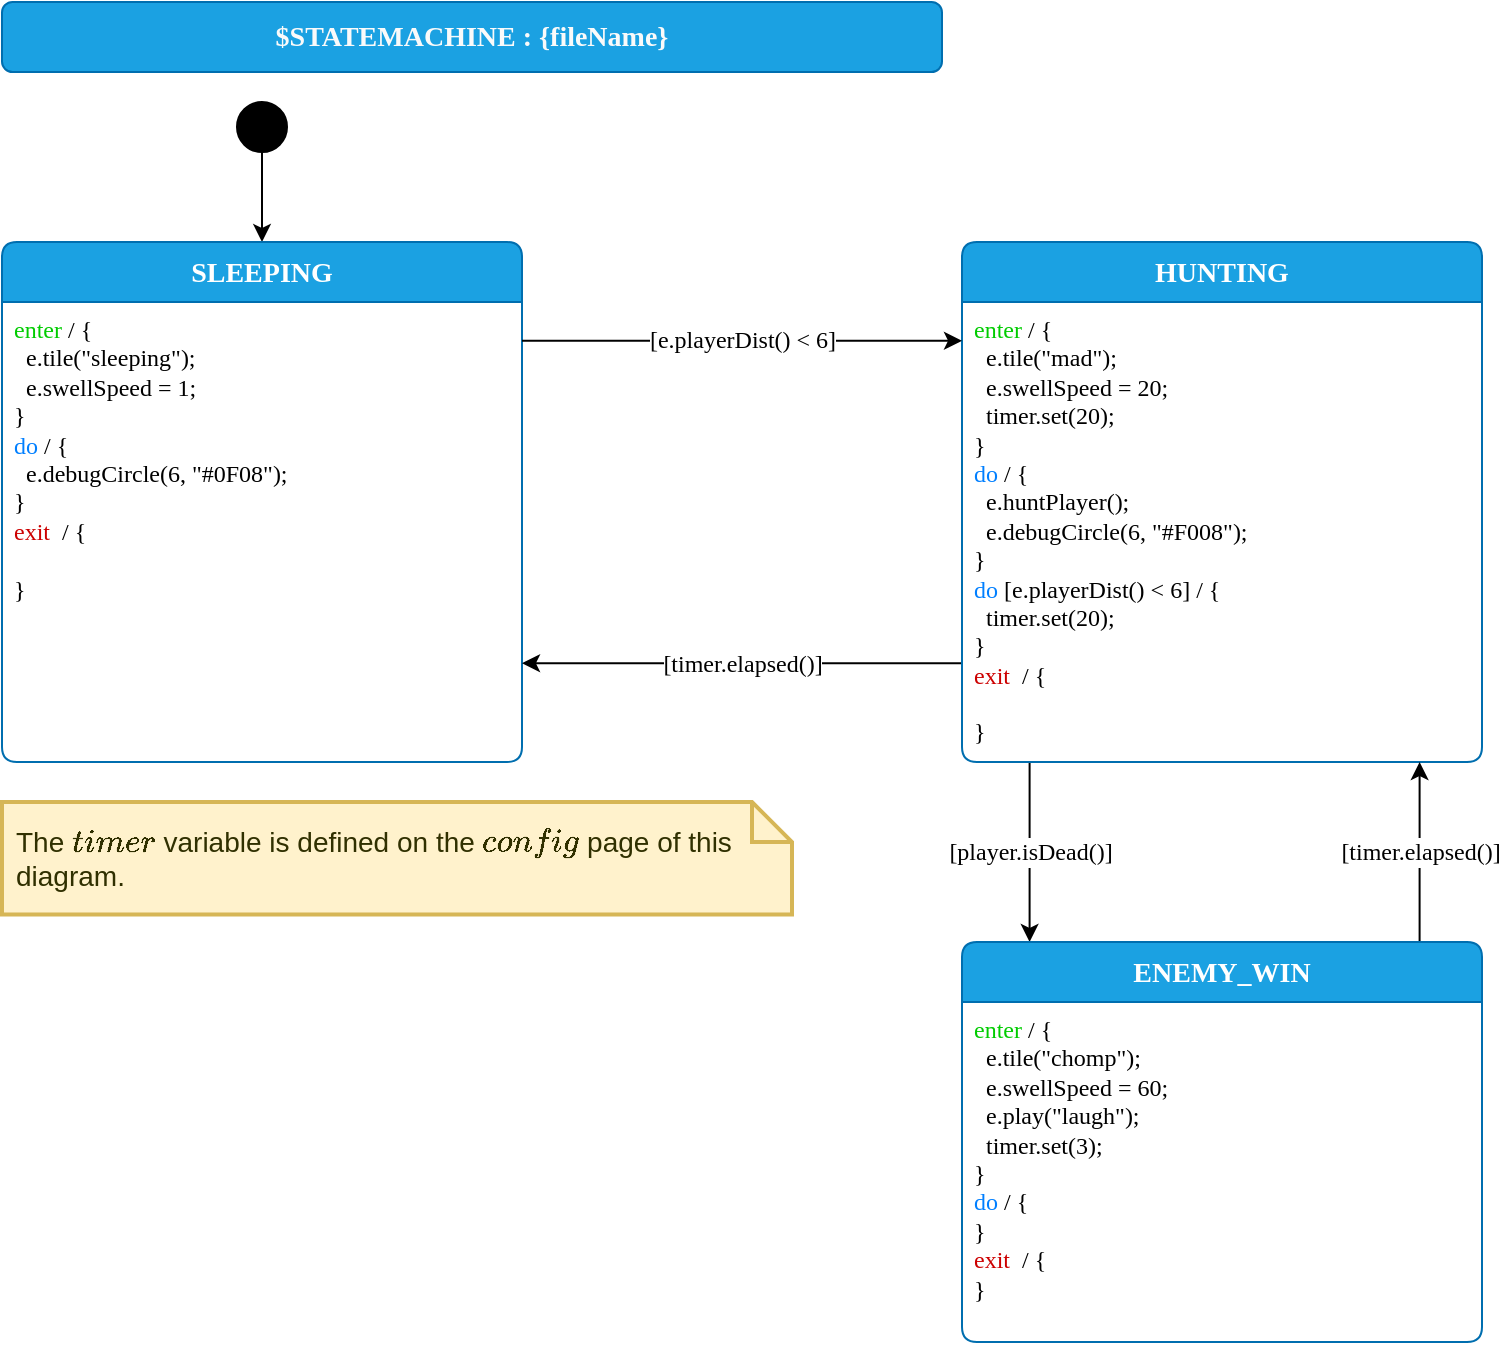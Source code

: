 <mxfile scale="1.2" border="0" pages="3">
    <diagram name="design" id="ahwWs56YI2XBYRBzwlqw">
        <mxGraphModel dx="469" dy="404" grid="1" gridSize="10" guides="1" tooltips="1" connect="1" arrows="1" fold="1" page="0" pageScale="1" pageWidth="850" pageHeight="1100" math="0" shadow="0">
            <root>
                <mxCell id="0"/>
                <mxCell id="1" parent="0"/>
                <mxCell id="gXIQXWJeLBFqDzgiwE1A-4" style="rounded=0;orthogonalLoop=1;jettySize=auto;html=1;exitX=0.5;exitY=1;exitDx=0;exitDy=0;entryX=0.5;entryY=0;entryDx=0;entryDy=0;entryPerimeter=0;" parent="1" source="ZIOTUwtG6jgaDJF-H-SD-59" target="Q9ECF8ZZ4cc2KDeR4uCh-1" edge="1">
                    <mxGeometry relative="1" as="geometry">
                        <mxPoint x="635" y="130" as="targetPoint"/>
                    </mxGeometry>
                </mxCell>
                <mxCell id="ZIOTUwtG6jgaDJF-H-SD-59" value="$initial_state" style="shape=ellipse;aspect=fixed;fillColor=#000000;resizable=0;rotatable=0;noLabel=1;" parent="1" vertex="1">
                    <mxGeometry x="637.5" y="90" width="25" height="25" as="geometry"/>
                </mxCell>
                <mxCell id="5WbJzgnFZzQuHIaXEJV7-1" value="&lt;span style=&quot;color: rgb(250, 250, 250); font-family: &amp;quot;Lucida Console&amp;quot;; font-size: 14px; font-weight: 700; text-wrap: nowrap;&quot;&gt;$STATEMACHINE : {fileName}&lt;/span&gt;" style="rounded=1;whiteSpace=wrap;html=1;fillColor=#1ba1e2;fontColor=#ffffff;strokeColor=#006EAF;connectable=0;allowArrows=0;" parent="1" vertex="1">
                    <mxGeometry x="520" y="40" width="470" height="35" as="geometry"/>
                </mxCell>
                <mxCell id="Q9ECF8ZZ4cc2KDeR4uCh-1" value="SLEEPING" style="shape=swimlane;rotatable=0;align=center;verticalAlign=top;fontFamily=Lucida Console;startSize=30;fontSize=14;fontStyle=1;fontColor=#ffffff;fillColor=#1ba1e2;swimlaneFillColor=default;rounded=1;arcSize=15;absoluteArcSize=1;points=[[0,0,0,0,0],[0,0.06,0,0,0],[0,0.13,0,0,0],[0,0.19,0,0,0],[0,0.25,0,0,0],[0,0.31,0,0,0],[0,0.38,0,0,0],[0,0.44,0,0,0],[0,0.5,0,0,0],[0,0.56,0,0,0],[0,0.63,0,0,0],[0,0.69,0,0,0],[0,0.75,0,0,0],[0,0.81,0,0,0],[0,0.88,0,0,0],[0,0.94,0,0,0],[0,1,0,0,0],[0.06,0,0,0,0],[0.06,1,0,0,0],[0.13,0,0,0,0],[0.13,1,0,0,0],[0.19,0,0,0,0],[0.19,1,0,0,0],[0.25,0,0,0,0],[0.25,1,0,0,0],[0.31,0,0,0,0],[0.31,1,0,0,0],[0.38,0,0,0,0],[0.38,1,0,0,0],[0.44,0,0,0,0],[0.44,1,0,0,0],[0.5,0,0,0,0],[0.5,1,0,0,0],[0.56,0,0,0,0],[0.56,1,0,0,0],[0.63,0,0,0,0],[0.63,1,0,0,0],[0.69,0,0,0,0],[0.69,1,0,0,0],[0.75,0,0,0,0],[0.75,1,0,0,0],[0.81,0,0,0,0],[0.81,1,0,0,0],[0.88,0,0,0,0],[0.88,1,0,0,0],[0.94,0,0,0,0],[0.94,1,0,0,0],[1,0,0,0,0],[1,0.06,0,0,0],[1,0.13,0,0,0],[1,0.19,0,0,0],[1,0.25,0,0,0],[1,0.31,0,0,0],[1,0.38,0,0,0],[1,0.44,0,0,0],[1,0.5,0,0,0],[1,0.56,0,0,0],[1,0.63,0,0,0],[1,0.69,0,0,0],[1,0.75,0,0,0],[1,0.81,0,0,0],[1,0.88,0,0,0],[1,0.94,0,0,0],[1,1,0,0,0]];strokeColor=#006EAF;labelBackgroundColor=none;" parent="1" vertex="1">
                    <mxGeometry x="520" y="160" width="260" height="260" as="geometry"/>
                </mxCell>
                <mxCell id="Q9ECF8ZZ4cc2KDeR4uCh-2" value="&lt;font color=&quot;#00cc00&quot;&gt;enter&lt;/font&gt; / {&lt;br&gt;&amp;nbsp; e.tile(&quot;sleeping&quot;);&lt;br&gt;&amp;nbsp; e.swellSpeed = 1;&lt;br&gt;}&lt;br&gt;&lt;font color=&quot;#007fff&quot;&gt;do&lt;/font&gt; / {&lt;br&gt;&lt;div&gt;&lt;/div&gt;&amp;nbsp; e.debugCircle(6, &quot;#0F08&quot;);&amp;nbsp;&lt;br&gt;&lt;div&gt;}&lt;br&gt;&lt;font color=&quot;#cc0000&quot;&gt;exit&lt;/font&gt;&amp;nbsp; / {&lt;br&gt;&amp;nbsp;&amp;nbsp;&lt;br&gt;}&lt;/div&gt;" style="fontFamily=Lucida Console;align=left;verticalAlign=top;fillColor=none;gradientColor=none;strokeColor=none;rounded=0;spacingLeft=4;resizable=0;movable=0;deletable=0;rotatable=0;autosize=1;html=1;fontSize=12;fontColor=default;labelBackgroundColor=default;" parent="Q9ECF8ZZ4cc2KDeR4uCh-1" vertex="1" connectable="0">
                    <mxGeometry y="30" width="240" height="160" as="geometry"/>
                </mxCell>
                <mxCell id="2" value="&lt;span style=&quot;font-family: &amp;quot;Lucida Console&amp;quot;; font-size: 12px;&quot;&gt;[timer.elapsed()]&lt;/span&gt;" style="edgeStyle=none;html=1;exitX=0;exitY=0.81;exitDx=0;exitDy=0;exitPerimeter=0;entryX=1;entryY=0.81;entryDx=0;entryDy=0;entryPerimeter=0;" parent="1" source="Q9ECF8ZZ4cc2KDeR4uCh-3" target="Q9ECF8ZZ4cc2KDeR4uCh-1" edge="1">
                    <mxGeometry relative="1" as="geometry"/>
                </mxCell>
                <mxCell id="7" value="[player.isDead()]" style="edgeStyle=orthogonalEdgeStyle;shape=connector;rounded=0;html=1;exitX=0.13;exitY=1;exitDx=0;exitDy=0;exitPerimeter=0;entryX=0.13;entryY=0;entryDx=0;entryDy=0;entryPerimeter=0;labelBackgroundColor=default;strokeColor=default;fontFamily=Lucida Console;fontSize=12;fontColor=default;endArrow=classic;" parent="1" source="Q9ECF8ZZ4cc2KDeR4uCh-3" target="3" edge="1">
                    <mxGeometry relative="1" as="geometry"/>
                </mxCell>
                <mxCell id="Q9ECF8ZZ4cc2KDeR4uCh-3" value="HUNTING" style="shape=swimlane;rotatable=0;align=center;verticalAlign=top;fontFamily=Lucida Console;startSize=30;fontSize=14;fontStyle=1;fontColor=#ffffff;fillColor=#1ba1e2;swimlaneFillColor=default;rounded=1;arcSize=15;absoluteArcSize=1;points=[[0,0,0,0,0],[0,0.06,0,0,0],[0,0.13,0,0,0],[0,0.19,0,0,0],[0,0.25,0,0,0],[0,0.31,0,0,0],[0,0.38,0,0,0],[0,0.44,0,0,0],[0,0.5,0,0,0],[0,0.56,0,0,0],[0,0.63,0,0,0],[0,0.69,0,0,0],[0,0.75,0,0,0],[0,0.81,0,0,0],[0,0.88,0,0,0],[0,0.94,0,0,0],[0,1,0,0,0],[0.06,0,0,0,0],[0.06,1,0,0,0],[0.13,0,0,0,0],[0.13,1,0,0,0],[0.19,0,0,0,0],[0.19,1,0,0,0],[0.25,0,0,0,0],[0.25,1,0,0,0],[0.31,0,0,0,0],[0.31,1,0,0,0],[0.38,0,0,0,0],[0.38,1,0,0,0],[0.44,0,0,0,0],[0.44,1,0,0,0],[0.5,0,0,0,0],[0.5,1,0,0,0],[0.56,0,0,0,0],[0.56,1,0,0,0],[0.63,0,0,0,0],[0.63,1,0,0,0],[0.69,0,0,0,0],[0.69,1,0,0,0],[0.75,0,0,0,0],[0.75,1,0,0,0],[0.81,0,0,0,0],[0.81,1,0,0,0],[0.88,0,0,0,0],[0.88,1,0,0,0],[0.94,0,0,0,0],[0.94,1,0,0,0],[1,0,0,0,0],[1,0.06,0,0,0],[1,0.13,0,0,0],[1,0.19,0,0,0],[1,0.25,0,0,0],[1,0.31,0,0,0],[1,0.38,0,0,0],[1,0.44,0,0,0],[1,0.5,0,0,0],[1,0.56,0,0,0],[1,0.63,0,0,0],[1,0.69,0,0,0],[1,0.75,0,0,0],[1,0.81,0,0,0],[1,0.88,0,0,0],[1,0.94,0,0,0],[1,1,0,0,0]];strokeColor=#006EAF;labelBackgroundColor=none;" parent="1" vertex="1">
                    <mxGeometry x="1000" y="160" width="260" height="260" as="geometry"/>
                </mxCell>
                <mxCell id="Q9ECF8ZZ4cc2KDeR4uCh-4" value="&lt;font color=&quot;#00cc00&quot;&gt;enter&lt;/font&gt; / {&lt;br&gt;&amp;nbsp; e.tile(&quot;mad&quot;);&lt;br&gt;&amp;nbsp; e.swellSpeed = 20;&lt;br&gt;&amp;nbsp; timer.set(20);&lt;br&gt;&lt;div&gt;}&lt;/div&gt;&lt;div&gt;&lt;font color=&quot;#007fff&quot;&gt;do&lt;/font&gt; / {&lt;br&gt;&amp;nbsp; e.huntPlayer();&lt;/div&gt;&lt;div&gt;&amp;nbsp; e.debugCircle(6, &quot;#F008&quot;);&amp;nbsp;&lt;br&gt;&lt;/div&gt;&lt;div&gt;}&lt;/div&gt;&lt;div&gt;&lt;font color=&quot;#007fff&quot;&gt;do&lt;/font&gt;&amp;nbsp;[e.playerDist() &amp;lt; 6] / {&lt;/div&gt;&lt;div&gt;&amp;nbsp; timer.set(20);&lt;/div&gt;&lt;div&gt;}&lt;/div&gt;&lt;div&gt;&lt;div&gt;&lt;font color=&quot;#cc0000&quot;&gt;exit&lt;/font&gt;&amp;nbsp; / {&lt;br&gt;&amp;nbsp;&amp;nbsp;&lt;br&gt;}&lt;br&gt;&lt;/div&gt;&lt;/div&gt;" style="fontFamily=Lucida Console;align=left;verticalAlign=top;fillColor=none;gradientColor=none;strokeColor=none;rounded=0;spacingLeft=4;resizable=0;movable=0;deletable=0;rotatable=0;autosize=1;html=1;fontSize=12;fontColor=default;labelBackgroundColor=default;" parent="Q9ECF8ZZ4cc2KDeR4uCh-3" vertex="1" connectable="0">
                    <mxGeometry y="30" width="240" height="230" as="geometry"/>
                </mxCell>
                <mxCell id="Q9ECF8ZZ4cc2KDeR4uCh-5" value="[e.playerDist() &amp;lt; 6]" style="edgeStyle=orthogonalEdgeStyle;rounded=0;orthogonalLoop=1;jettySize=auto;html=1;exitX=1;exitY=0.19;exitDx=0;exitDy=0;exitPerimeter=0;entryX=0;entryY=0.19;entryDx=0;entryDy=0;entryPerimeter=0;fontSize=12;fontFamily=Lucida Console;" parent="1" source="Q9ECF8ZZ4cc2KDeR4uCh-1" target="Q9ECF8ZZ4cc2KDeR4uCh-3" edge="1">
                    <mxGeometry relative="1" as="geometry"/>
                </mxCell>
                <mxCell id="8" value="[timer.elapsed()]" style="edgeStyle=orthogonalEdgeStyle;shape=connector;rounded=0;html=1;exitX=0.88;exitY=0;exitDx=0;exitDy=0;exitPerimeter=0;entryX=0.88;entryY=1;entryDx=0;entryDy=0;entryPerimeter=0;labelBackgroundColor=default;strokeColor=default;fontFamily=Lucida Console;fontSize=12;fontColor=default;endArrow=classic;" parent="1" source="3" target="Q9ECF8ZZ4cc2KDeR4uCh-3" edge="1">
                    <mxGeometry relative="1" as="geometry"/>
                </mxCell>
                <mxCell id="3" value="ENEMY_WIN" style="shape=swimlane;rotatable=0;align=center;verticalAlign=top;fontFamily=Lucida Console;startSize=30;fontSize=14;fontStyle=1;fontColor=#ffffff;fillColor=#1ba1e2;swimlaneFillColor=default;rounded=1;arcSize=15;absoluteArcSize=1;points=[[0,0,0,0,0],[0,0.06,0,0,0],[0,0.13,0,0,0],[0,0.19,0,0,0],[0,0.25,0,0,0],[0,0.31,0,0,0],[0,0.38,0,0,0],[0,0.44,0,0,0],[0,0.5,0,0,0],[0,0.56,0,0,0],[0,0.63,0,0,0],[0,0.69,0,0,0],[0,0.75,0,0,0],[0,0.81,0,0,0],[0,0.88,0,0,0],[0,0.94,0,0,0],[0,1,0,0,0],[0.06,0,0,0,0],[0.06,1,0,0,0],[0.13,0,0,0,0],[0.13,1,0,0,0],[0.19,0,0,0,0],[0.19,1,0,0,0],[0.25,0,0,0,0],[0.25,1,0,0,0],[0.31,0,0,0,0],[0.31,1,0,0,0],[0.38,0,0,0,0],[0.38,1,0,0,0],[0.44,0,0,0,0],[0.44,1,0,0,0],[0.5,0,0,0,0],[0.5,1,0,0,0],[0.56,0,0,0,0],[0.56,1,0,0,0],[0.63,0,0,0,0],[0.63,1,0,0,0],[0.69,0,0,0,0],[0.69,1,0,0,0],[0.75,0,0,0,0],[0.75,1,0,0,0],[0.81,0,0,0,0],[0.81,1,0,0,0],[0.88,0,0,0,0],[0.88,1,0,0,0],[0.94,0,0,0,0],[0.94,1,0,0,0],[1,0,0,0,0],[1,0.06,0,0,0],[1,0.13,0,0,0],[1,0.19,0,0,0],[1,0.25,0,0,0],[1,0.31,0,0,0],[1,0.38,0,0,0],[1,0.44,0,0,0],[1,0.5,0,0,0],[1,0.56,0,0,0],[1,0.63,0,0,0],[1,0.69,0,0,0],[1,0.75,0,0,0],[1,0.81,0,0,0],[1,0.88,0,0,0],[1,0.94,0,0,0],[1,1,0,0,0]];strokeColor=#006EAF;labelBackgroundColor=none;" parent="1" vertex="1">
                    <mxGeometry x="1000" y="510" width="260" height="200" as="geometry"/>
                </mxCell>
                <mxCell id="4" value="&lt;font color=&quot;#00cc00&quot;&gt;enter&lt;/font&gt; / {&lt;br&gt;&amp;nbsp; e.tile(&quot;chomp&quot;);&lt;br&gt;&amp;nbsp; e.swellSpeed = 60;&lt;br&gt;&amp;nbsp; e.play(&quot;laugh&quot;);&lt;br&gt;&amp;nbsp; timer.set(3);&lt;br&gt;&lt;div&gt;}&lt;/div&gt;&lt;div&gt;&lt;font color=&quot;#007fff&quot;&gt;do&lt;/font&gt; / {&lt;div&gt;}&lt;br&gt;&lt;/div&gt;&lt;div&gt;&lt;font color=&quot;#cc0000&quot;&gt;exit&lt;/font&gt;&amp;nbsp; / {&lt;br&gt;}&lt;br&gt;&lt;/div&gt;&lt;/div&gt;" style="fontFamily=Lucida Console;align=left;verticalAlign=top;fillColor=none;gradientColor=none;strokeColor=none;rounded=0;spacingLeft=4;resizable=0;movable=0;deletable=0;rotatable=0;autosize=1;html=1;fontSize=12;fontColor=default;labelBackgroundColor=default;" parent="3" vertex="1" connectable="0">
                    <mxGeometry y="30" width="170" height="160" as="geometry"/>
                </mxCell>
                <mxCell id="9" value="The `timer` variable is defined on the `config` page of this diagram." style="shape=note;strokeWidth=2;fontSize=14;size=20;whiteSpace=wrap;html=1;fillColor=#fff2cc;strokeColor=#d6b656;fontColor=#303000;align=left;spacingLeft=5;verticalAlign=middle;fontFamily=Helvetica;" vertex="1" parent="1">
                    <mxGeometry x="520" y="440" width="395" height="56.25" as="geometry"/>
                </mxCell>
            </root>
        </mxGraphModel>
    </diagram>
    <diagram id="e6KzhQqeHZ0kGev2914D" name="config">
        <mxGraphModel dx="1303" dy="606" grid="1" gridSize="10" guides="1" tooltips="1" connect="1" arrows="1" fold="1" page="1" pageScale="1" pageWidth="1600" pageHeight="900" math="0" shadow="0">
            <root>
                <mxCell id="0"/>
                <mxCell id="1" parent="0"/>
                <mxCell id="AQYHgrLb52N4u3SG62Hm-1" value="$CONFIG : toml" style="shape=swimlane;rotatable=0;align=center;verticalAlign=top;fontFamily=Lucida Console;startSize=30;fontSize=14;fontStyle=1;swimlaneFillColor=default;rounded=1;arcSize=15;absoluteArcSize=1;fillColor=#76608a;strokeColor=#432D57;fontColor=#ffffff;" parent="1" vertex="1">
                    <mxGeometry x="40" y="125" width="760" height="675" as="geometry">
                        <mxRectangle x="40" y="40" width="170" height="70" as="alternateBounds"/>
                    </mxGeometry>
                </mxCell>
                <mxCell id="AQYHgrLb52N4u3SG62Hm-2" value="[RenderConfig]&#10;AutoExpandedVars = &quot;&quot;&quot;&#10;    // this timer is just used by state machine so we can declare it here if we want&#10;    timer: new Timer(0),&#10;&#10;    /** @type {Enemy1} */&#10;    e: null, // need to set this to instance of Enemy before calling start()&#10;    &quot;&quot;&quot;&#10;&#10;[SmRunnerSettings]&#10;transpilerId = &quot;JavaScript&quot;" style="fontFamily=Lucida Console;align=left;verticalAlign=top;fillColor=none;gradientColor=none;strokeColor=none;rounded=0;spacingLeft=4;resizable=0;movable=0;deletable=0;rotatable=0;autosize=1;" parent="AQYHgrLb52N4u3SG62Hm-1" vertex="1" connectable="0">
                    <mxGeometry y="30" width="630" height="170" as="geometry"/>
                </mxCell>
                <mxCell id="Rtzr6oL3nyDmr5cCv5HC-1" value="&lt;span style=&quot;color: rgb(0, 0, 0); font-size: 12px;&quot;&gt;Feel free to delete the `$CONFIG : toml` node if you don't want it.&lt;/span&gt;&lt;br style=&quot;color: rgb(0, 0, 0); font-size: 12px;&quot;&gt;&lt;span style=&quot;color: rgb(0, 0, 0); font-size: 12px;&quot;&gt;Details here:&amp;nbsp;&lt;/span&gt;&lt;a style=&quot;font-size: 12px;&quot; href=&quot;https://github.com/StateSmith/StateSmith/issues/335&quot;&gt;https://github.com/StateSmith/StateSmith/issues/335&lt;/a&gt;" style="shape=note;strokeWidth=2;fontSize=14;size=20;whiteSpace=wrap;html=1;fillColor=#fff2cc;strokeColor=#d6b656;fontColor=#2B2B00;align=left;spacingLeft=6;" parent="1" vertex="1">
                    <mxGeometry x="40" y="40" width="490" height="50" as="geometry"/>
                </mxCell>
            </root>
        </mxGraphModel>
    </diagram>
    <diagram id="lSXSN223U8W1Hh3X7HAb" name="$notes shapes &amp; tips">
        <mxGraphModel dx="1538" dy="1270" grid="1" gridSize="10" guides="1" tooltips="1" connect="1" arrows="1" fold="1" page="0" pageScale="1" pageWidth="1600" pageHeight="900" math="0" shadow="0">
            <root>
                <mxCell id="0"/>
                <mxCell id="1" parent="0"/>
                <mxCell id="KJdLhRzIpItSepWCNUQ3-1" value="$initial_state" style="shape=ellipse;aspect=fixed;fillColor=#000000;resizable=1;rotatable=1;noLabel=1;editable=1;movable=1;deletable=1;locked=0;connectable=1;" parent="1" vertex="1">
                    <mxGeometry x="40" y="760" width="25" height="25" as="geometry"/>
                </mxCell>
                <mxCell id="KJdLhRzIpItSepWCNUQ3-2" value="exit : 1" style="fontFamily=Lucida Console;align=center;verticalAlign=middle;shape=ellipse;aspect=fixed;resizable=0;rotatable=0;labelPosition=center;verticalLabelPosition=top;strokeColor=#b11f1f;strokeWidth=4;fillColor=#FFFFFF;gradientColor=#d4d4d4cc;" parent="1" vertex="1">
                    <mxGeometry x="297.5" y="785" width="30" height="30" as="geometry"/>
                </mxCell>
                <mxCell id="KJdLhRzIpItSepWCNUQ3-3" value="entry : 1" style="fontFamily=Lucida Console;align=center;verticalAlign=middle;shape=ellipse;aspect=fixed;resizable=0;rotatable=0;labelPosition=center;verticalLabelPosition=top;strokeColor=#27ae27;strokeWidth=4;fillColor=#FFFFFF;gradientColor=#d4d4d4cc;" parent="1" vertex="1">
                    <mxGeometry x="222.5" y="785" width="30" height="30" as="geometry"/>
                </mxCell>
                <mxCell id="KJdLhRzIpItSepWCNUQ3-4" value="$choice" style="fontFamily=Lucida Console;align=center;verticalAlign=middle;shape=rhombus;rotatable=0;labelPosition=center;verticalLabelPosition=top;strokeWidth=1;fillColor=#FFFFFF;gradientColor=#d4d4d4cc;noLabel=1;points=[[0,0.5,0,0,0],[0.25,0.25,0,0,0],[0.25,0.78,0,0,0],[0.5,0,0,0,0],[0.5,1,0,0,0],[0.75,0.78,0,0,0],[0.8,0.25,0,0,0],[1,0.5,0,0,0]];" parent="1" vertex="1">
                    <mxGeometry x="465" y="775" width="40" height="40" as="geometry"/>
                </mxCell>
                <mxCell id="KJdLhRzIpItSepWCNUQ3-6" value="&lt;font color=&quot;#bd890f&quot;&gt;$&lt;/font&gt;H" style="fontFamily=Helvetica;align=center;verticalAlign=middle;shape=ellipse;aspect=fixed;resizable=1;rotatable=1;editable=1;labelPosition=center;verticalLabelPosition=middle;strokeColor=#d79b00;strokeWidth=1;fillColor=#ffcd28;gradientColor=#ffa500;gradientDirection=north;html=1;fontColor=#000000;fontStyle=1;movable=1;deletable=1;locked=0;connectable=1;" parent="1" vertex="1">
                    <mxGeometry x="785" y="760" width="30" height="30" as="geometry"/>
                </mxCell>
                <mxCell id="KJdLhRzIpItSepWCNUQ3-7" value="&lt;font color=&quot;#bd890f&quot;&gt;$&lt;/font&gt;HC" style="fontFamily=Helvetica;align=center;verticalAlign=middle;shape=ellipse;aspect=fixed;resizable=1;rotatable=1;editable=1;labelPosition=center;verticalLabelPosition=middle;strokeColor=#d79b00;strokeWidth=1;fillColor=#ffcd28;gradientColor=#ffa500;gradientDirection=north;html=1;fontColor=#000000;fontStyle=1;movable=1;deletable=1;locked=0;connectable=1;" parent="1" vertex="1">
                    <mxGeometry x="970" y="760" width="30" height="30" as="geometry"/>
                </mxCell>
                <mxCell id="KJdLhRzIpItSepWCNUQ3-8" value="pseudo states" style="text;align=left;verticalAlign=middle;resizable=0;points=[];autosize=1;strokeColor=none;fillColor=none;fontSize=27;fontStyle=1" parent="1" vertex="1">
                    <mxGeometry x="10" y="630" width="190" height="50" as="geometry"/>
                </mxCell>
                <mxCell id="KJdLhRzIpItSepWCNUQ3-9" value="above shape has&lt;br&gt;a hidden label" style="text;html=1;align=left;verticalAlign=middle;resizable=0;points=[];autosize=1;strokeColor=none;fillColor=none;fontSize=12;fontFamily=Helvetica;fontStyle=2;fontColor=#858585;" parent="1" vertex="1">
                    <mxGeometry x="430" y="820" width="110" height="40" as="geometry"/>
                </mxCell>
                <mxCell id="KJdLhRzIpItSepWCNUQ3-10" value="above shape has&lt;br&gt;a hidden label" style="text;html=1;align=left;verticalAlign=middle;resizable=0;points=[];autosize=1;strokeColor=none;fillColor=none;fontSize=12;fontFamily=Helvetica;fontStyle=2;fontColor=#858585;" parent="1" vertex="1">
                    <mxGeometry x="10" y="790" width="110" height="40" as="geometry"/>
                </mxCell>
                <mxCell id="KJdLhRzIpItSepWCNUQ3-11" value="initial state" style="text;align=left;verticalAlign=middle;resizable=0;points=[];autosize=1;strokeColor=none;fillColor=none;fontSize=18;fontStyle=1" parent="1" vertex="1">
                    <mxGeometry x="10" y="705" width="110" height="40" as="geometry"/>
                </mxCell>
                <mxCell id="KJdLhRzIpItSepWCNUQ3-12" value="entry exit points" style="text;align=left;verticalAlign=middle;resizable=0;points=[];autosize=1;strokeColor=none;fillColor=none;fontSize=18;fontStyle=1" parent="1" vertex="1">
                    <mxGeometry x="200" y="705" width="150" height="40" as="geometry"/>
                </mxCell>
                <mxCell id="KJdLhRzIpItSepWCNUQ3-13" value="choice points" style="text;align=left;verticalAlign=middle;resizable=0;points=[];autosize=1;strokeColor=none;fillColor=none;fontSize=18;fontStyle=1" parent="1" vertex="1">
                    <mxGeometry x="430" y="705" width="130" height="40" as="geometry"/>
                </mxCell>
                <mxCell id="KJdLhRzIpItSepWCNUQ3-14" value="you can give a choice&lt;div&gt;point a label&lt;/div&gt;" style="text;html=1;align=left;verticalAlign=middle;resizable=0;points=[];autosize=1;strokeColor=none;fillColor=none;fontSize=12;fontFamily=Helvetica;fontStyle=2;fontColor=#858585;" parent="1" vertex="1">
                    <mxGeometry x="560" y="820" width="140" height="40" as="geometry"/>
                </mxCell>
                <mxCell id="KJdLhRzIpItSepWCNUQ3-15" value="history" style="text;align=left;verticalAlign=middle;resizable=0;points=[];autosize=1;strokeColor=none;fillColor=none;fontSize=18;fontStyle=1" parent="1" vertex="1">
                    <mxGeometry x="760" y="705" width="80" height="40" as="geometry"/>
                </mxCell>
                <mxCell id="KJdLhRzIpItSepWCNUQ3-16" value="history continue" style="text;align=left;verticalAlign=middle;resizable=0;points=[];autosize=1;strokeColor=none;fillColor=none;fontSize=18;fontStyle=1" parent="1" vertex="1">
                    <mxGeometry x="910" y="705" width="150" height="40" as="geometry"/>
                </mxCell>
                <mxCell id="KJdLhRzIpItSepWCNUQ3-17" value="&lt;b&gt;$NOTES&lt;/b&gt;&lt;br&gt;Original style notes" style="shape=rectangle;rounded=1;arcSize=15;absoluteArcSize=1;align=left;verticalAlign=top;whiteSpace=wrap;html=1;spacingLeft=4;strokeWidth=1;strokeColor=default;fillColor=#fff2cc;fontColor=#000000;gradientColor=#ffd966;" parent="1" vertex="1">
                    <mxGeometry x="490" y="1275" width="250" height="70" as="geometry"/>
                </mxCell>
                <mxCell id="KJdLhRzIpItSepWCNUQ3-18" value="notes" style="text;align=left;verticalAlign=middle;resizable=0;points=[];autosize=1;strokeColor=none;fillColor=none;fontSize=27;fontStyle=1;fontFamily=Helvetica;fontColor=default;" parent="1" vertex="1">
                    <mxGeometry x="22.5" y="1195" width="70" height="40" as="geometry"/>
                </mxCell>
                <mxCell id="KJdLhRzIpItSepWCNUQ3-19" value="$NOTES" style="shape=swimlane;rotatable=0;align=center;verticalAlign=top;fontFamily=Helvetica;startSize=30;fontSize=14;fontStyle=1;fontColor=#000000;fillColor=#f0a30a;swimlaneFillColor=default;rounded=1;arcSize=15;absoluteArcSize=1;strokeColor=#BD7000;" parent="1" vertex="1">
                    <mxGeometry x="840" y="1255" width="530" height="230" as="geometry"/>
                </mxCell>
                <mxCell id="KJdLhRzIpItSepWCNUQ3-20" value="You can put text in here, but you can also put state machine vertices &#10;in here as a quick way to &quot;comment them out&quot;.&#10;&#10;This notes group can be collapsed to hide its contents." style="fontFamily=Lucida Console;align=left;verticalAlign=top;fillColor=none;gradientColor=none;strokeColor=none;rounded=0;spacingLeft=4;resizable=0;movable=0;deletable=0;rotatable=0;autosize=1;" parent="KJdLhRzIpItSepWCNUQ3-19" vertex="1" connectable="0">
                    <mxGeometry y="30" width="530" height="70" as="geometry"/>
                </mxCell>
                <mxCell id="KJdLhRzIpItSepWCNUQ3-30" style="edgeStyle=orthogonalEdgeStyle;rounded=0;orthogonalLoop=1;jettySize=auto;html=1;exitX=1;exitY=0.25;exitDx=0;exitDy=0;entryX=0;entryY=0.25;entryDx=0;entryDy=0;" parent="KJdLhRzIpItSepWCNUQ3-19" source="KJdLhRzIpItSepWCNUQ3-24" target="KJdLhRzIpItSepWCNUQ3-28" edge="1">
                    <mxGeometry relative="1" as="geometry"/>
                </mxCell>
                <mxCell id="KJdLhRzIpItSepWCNUQ3-24" value="STATE_1" style="shape=swimlane;rotatable=0;align=center;verticalAlign=top;fontFamily=Lucida Console;startSize=30;fontSize=14;fontStyle=1;fontColor=#FAFAFA;fillColor=#545454;swimlaneFillColor=default;rounded=1;arcSize=15;absoluteArcSize=1;comic=0;STATESMITH_NOTES_VERTEX" parent="KJdLhRzIpItSepWCNUQ3-19" vertex="1">
                    <mxGeometry x="30" y="110" width="120" height="90" as="geometry"/>
                </mxCell>
                <mxCell id="KJdLhRzIpItSepWCNUQ3-25" value="" style="fontFamily=Lucida Console;align=left;verticalAlign=top;fillColor=none;gradientColor=none;strokeColor=none;rounded=0;spacingLeft=4;resizable=0;movable=0;deletable=0;rotatable=0;autosize=1;comic=0;" parent="KJdLhRzIpItSepWCNUQ3-24" vertex="1" connectable="0">
                    <mxGeometry y="30" width="50" height="40" as="geometry"/>
                </mxCell>
                <mxCell id="KJdLhRzIpItSepWCNUQ3-31" style="edgeStyle=orthogonalEdgeStyle;rounded=0;orthogonalLoop=1;jettySize=auto;html=1;exitX=0;exitY=0.75;exitDx=0;exitDy=0;entryX=1;entryY=0.75;entryDx=0;entryDy=0;" parent="KJdLhRzIpItSepWCNUQ3-19" source="KJdLhRzIpItSepWCNUQ3-28" target="KJdLhRzIpItSepWCNUQ3-24" edge="1">
                    <mxGeometry relative="1" as="geometry"/>
                </mxCell>
                <mxCell id="KJdLhRzIpItSepWCNUQ3-28" value="STATE_1" style="shape=swimlane;rotatable=0;align=center;verticalAlign=top;fontFamily=Lucida Console;startSize=30;fontSize=14;fontStyle=1;fontColor=#FAFAFA;fillColor=#545454;swimlaneFillColor=default;rounded=1;arcSize=15;absoluteArcSize=1;comic=0;STATESMITH_NOTES_VERTEX" parent="KJdLhRzIpItSepWCNUQ3-19" vertex="1">
                    <mxGeometry x="300" y="110" width="120" height="90" as="geometry"/>
                </mxCell>
                <mxCell id="KJdLhRzIpItSepWCNUQ3-29" value="" style="fontFamily=Lucida Console;align=left;verticalAlign=top;fillColor=none;gradientColor=none;strokeColor=none;rounded=0;spacingLeft=4;resizable=0;movable=0;deletable=0;rotatable=0;autosize=1;comic=0;" parent="KJdLhRzIpItSepWCNUQ3-28" vertex="1" connectable="0">
                    <mxGeometry y="30" width="50" height="40" as="geometry"/>
                </mxCell>
                <mxCell id="KJdLhRzIpItSepWCNUQ3-21" value="a big sticky note" style="strokeWidth=1;shadow=0;dashed=0;align=left;html=1;shape=mxgraph.mockup.text.stickyNote2;fontColor=#666666;mainText=;fontSize=17;whiteSpace=wrap;fillColor=#ffffcc;strokeColor=#F62E00;spacingLeft=9;" parent="1" vertex="1">
                    <mxGeometry x="285" y="1265" width="165" height="120" as="geometry"/>
                </mxCell>
                <mxCell id="KJdLhRzIpItSepWCNUQ3-22" value="some notes and stuff..." style="shape=note;strokeWidth=2;fontSize=14;size=20;whiteSpace=wrap;html=1;fillColor=#fff2cc;strokeColor=#d6b656;fontColor=#303000;align=left;spacingLeft=5;" parent="1" vertex="1">
                    <mxGeometry x="22.5" y="1275" width="217.5" height="40" as="geometry"/>
                </mxCell>
                <mxCell id="KJdLhRzIpItSepWCNUQ3-26" value="another note style" style="shape=note2;boundedLbl=1;whiteSpace=wrap;html=1;size=25;verticalAlign=top;align=center;" parent="1" vertex="1">
                    <mxGeometry x="22.5" y="1345" width="120" height="60" as="geometry"/>
                </mxCell>
                <mxCell id="KJdLhRzIpItSepWCNUQ3-27" value="you can style however you want" style="shape=note;strokeWidth=2;fontSize=14;size=20;whiteSpace=wrap;html=1;fillColor=#a20025;strokeColor=#6F0000;fontColor=#ffffff;align=left;spacingLeft=5;" parent="1" vertex="1">
                    <mxGeometry x="22.5" y="1445" width="257.5" height="40" as="geometry"/>
                </mxCell>
                <mxCell id="KJdLhRzIpItSepWCNUQ3-32" value="" style="endArrow=none;html=1;rounded=0;" parent="1" edge="1">
                    <mxGeometry width="50" height="50" relative="1" as="geometry">
                        <mxPoint y="1245" as="sourcePoint"/>
                        <mxPoint x="1440" y="1245" as="targetPoint"/>
                    </mxGeometry>
                </mxCell>
                <mxCell id="KJdLhRzIpItSepWCNUQ3-33" value="" style="endArrow=none;html=1;rounded=0;" parent="1" edge="1">
                    <mxGeometry width="50" height="50" relative="1" as="geometry">
                        <mxPoint y="680" as="sourcePoint"/>
                        <mxPoint x="1440" y="680" as="targetPoint"/>
                    </mxGeometry>
                </mxCell>
                <mxCell id="KJdLhRzIpItSepWCNUQ3-34" value="This page name is important. It starts with $notes so that it will be totally&amp;nbsp;&lt;div&gt;ignored by code generation&lt;/div&gt;" style="shape=note;strokeWidth=2;fontSize=14;size=20;whiteSpace=wrap;html=1;fillColor=#d80073;strokeColor=#A50040;fontColor=#ffffff;align=left;spacingLeft=5;" parent="1" vertex="1">
                    <mxGeometry x="5" y="-550" width="500" height="40" as="geometry"/>
                </mxCell>
                <mxCell id="KJdLhRzIpItSepWCNUQ3-35" value="$CONFIG : toml" style="shape=swimlane;rotatable=0;align=center;verticalAlign=top;fontFamily=Lucida Console;startSize=30;fontSize=14;fontStyle=1;swimlaneFillColor=default;html=1;rounded=1;arcSize=15;absoluteArcSize=1;fillColor=#76608a;strokeColor=#432D57;fontColor=#ffffff;" parent="1" vertex="1" collapsed="1">
                    <mxGeometry x="20" y="1020" width="170" height="70" as="geometry">
                        <mxRectangle width="840" height="650" as="alternateBounds"/>
                    </mxGeometry>
                </mxCell>
                <mxCell id="KJdLhRzIpItSepWCNUQ3-36" value="[RenderConfig]&#10;FileTop = &quot;&quot;&quot;&#10;    // Whatever you put in this `FileTop` section will end up &#10;    // being printed at the top of every generated code file.&#10;    &quot;&quot;&quot;&#10;AutoExpandedVars = &quot;&quot;&quot;&#10;    count: 0, // this var can be referenced in diagram&#10;    &quot;&quot;&quot;&#10;&#10;[RenderConfig.JavaScript]&#10;# ExtendsSuperClass = &quot;MyUserBaseClass&quot;&#10;# UseExportOnClass = true&#10;&#10;[SmRunnerSettings]&#10;transpilerId = &quot;JavaScript&quot;" style="fontFamily=Lucida Console;align=left;verticalAlign=top;fillColor=none;gradientColor=none;strokeColor=none;rounded=0;spacingLeft=4;resizable=0;movable=0;deletable=0;rotatable=0;autosize=1;" parent="KJdLhRzIpItSepWCNUQ3-35" vertex="1" connectable="0">
                    <mxGeometry y="30" width="130" height="30" as="geometry"/>
                </mxCell>
                <mxCell id="4-2zxK3wcSJ80wd-ZBZ5-2" value="&lt;span style=&quot;color: rgb(0, 0, 0); font-size: 12px;&quot;&gt;Feel free to delete the `$CONFIG : toml` node. It isn't required.&lt;/span&gt;&lt;br style=&quot;color: rgb(0, 0, 0); font-size: 12px;&quot;&gt;&lt;br style=&quot;color: rgb(0, 0, 0); font-size: 12px;&quot;&gt;&lt;span style=&quot;color: rgb(0, 0, 0); font-size: 12px;&quot;&gt;Details here:&amp;nbsp;&lt;/span&gt;&lt;a style=&quot;font-size: 12px;&quot; href=&quot;https://github.com/StateSmith/StateSmith/issues/335&quot;&gt;https://github.com/StateSmith/StateSmith/issues/335&lt;/a&gt;" style="shape=note;strokeWidth=2;fontSize=14;size=20;whiteSpace=wrap;html=1;fillColor=#fff2cc;strokeColor=#d6b656;fontColor=#303000;align=left;spacingLeft=5;" parent="KJdLhRzIpItSepWCNUQ3-35" vertex="1">
                    <mxGeometry x="10" y="-60" width="380" height="60" as="geometry"/>
                </mxCell>
                <mxCell id="KJdLhRzIpItSepWCNUQ3-38" value="config" style="text;align=left;verticalAlign=middle;resizable=0;points=[];autosize=1;strokeColor=none;fillColor=none;fontSize=27;fontStyle=1;fontFamily=Helvetica;fontColor=default;" parent="1" vertex="1">
                    <mxGeometry x="22.5" y="945" width="100" height="50" as="geometry"/>
                </mxCell>
                <mxCell id="KJdLhRzIpItSepWCNUQ3-39" value="" style="endArrow=none;html=1;rounded=0;" parent="1" edge="1">
                    <mxGeometry width="50" height="50" relative="1" as="geometry">
                        <mxPoint y="1000" as="sourcePoint"/>
                        <mxPoint x="1440" y="1000" as="targetPoint"/>
                    </mxGeometry>
                </mxCell>
                <mxCell id="KJdLhRzIpItSepWCNUQ3-40" value="$STATEMACHINE : MySm" style="shape=swimlane;rotatable=0;align=center;verticalAlign=top;fontFamily=Lucida Console;startSize=30;fontSize=14;fontStyle=1;fontColor=#FAFAFA;fillColor=#545454;swimlaneFillColor=default;rounded=1;arcSize=15;absoluteArcSize=1;" parent="1" vertex="1">
                    <mxGeometry x="690" y="-20" width="360" height="220" as="geometry"/>
                </mxCell>
                <mxCell id="KJdLhRzIpItSepWCNUQ3-41" value=" " style="fontFamily=Lucida Console;align=left;verticalAlign=top;fillColor=none;gradientColor=none;strokeColor=none;rounded=0;spacingLeft=4;resizable=0;movable=0;deletable=0;rotatable=0;autosize=1;" parent="KJdLhRzIpItSepWCNUQ3-40" vertex="1" connectable="0">
                    <mxGeometry y="30" width="30" height="20" as="geometry"/>
                </mxCell>
                <mxCell id="KJdLhRzIpItSepWCNUQ3-42" value="$initial_state" style="shape=ellipse;aspect=fixed;fillColor=#000000;resizable=1;rotatable=1;noLabel=1;editable=1;movable=1;deletable=1;locked=0;connectable=1;" parent="KJdLhRzIpItSepWCNUQ3-40" vertex="1">
                    <mxGeometry x="67.5" y="50" width="25" height="25" as="geometry"/>
                </mxCell>
                <mxCell id="KJdLhRzIpItSepWCNUQ3-43" value="STATE_1" style="shape=swimlane;rotatable=0;align=center;verticalAlign=top;fontFamily=Lucida Console;startSize=30;fontSize=14;fontStyle=1;fontColor=#FAFAFA;fillColor=#545454;swimlaneFillColor=default;rounded=1;arcSize=15;absoluteArcSize=1;" parent="KJdLhRzIpItSepWCNUQ3-40" vertex="1">
                    <mxGeometry x="20" y="110" width="120" height="90" as="geometry"/>
                </mxCell>
                <mxCell id="KJdLhRzIpItSepWCNUQ3-44" value="enter / {  }&#10;do / {  }&#10;exit / {  }" style="fontFamily=Lucida Console;align=left;verticalAlign=top;fillColor=none;gradientColor=none;strokeColor=none;rounded=0;spacingLeft=4;resizable=0;movable=0;deletable=0;rotatable=0;autosize=1;" parent="KJdLhRzIpItSepWCNUQ3-43" vertex="1" connectable="0">
                    <mxGeometry y="30" width="100" height="50" as="geometry"/>
                </mxCell>
                <mxCell id="KJdLhRzIpItSepWCNUQ3-45" value="STATE_2" style="shape=swimlane;rotatable=0;align=center;verticalAlign=top;fontFamily=Lucida Console;startSize=30;fontSize=14;fontStyle=1;fontColor=#FAFAFA;fillColor=#545454;swimlaneFillColor=default;rounded=1;arcSize=15;absoluteArcSize=1;" parent="KJdLhRzIpItSepWCNUQ3-40" vertex="1">
                    <mxGeometry x="220" y="110" width="120" height="90" as="geometry"/>
                </mxCell>
                <mxCell id="KJdLhRzIpItSepWCNUQ3-46" value="enter / {  }&#10;do / {  }&#10;exit / {  }" style="fontFamily=Lucida Console;align=left;verticalAlign=top;fillColor=none;gradientColor=none;strokeColor=none;rounded=0;spacingLeft=4;resizable=0;movable=0;deletable=0;rotatable=0;autosize=1;" parent="KJdLhRzIpItSepWCNUQ3-45" vertex="1" connectable="0">
                    <mxGeometry y="30" width="100" height="50" as="geometry"/>
                </mxCell>
                <mxCell id="KJdLhRzIpItSepWCNUQ3-47" style="rounded=0;" parent="KJdLhRzIpItSepWCNUQ3-40" source="KJdLhRzIpItSepWCNUQ3-42" target="KJdLhRzIpItSepWCNUQ3-43" edge="1">
                    <mxGeometry relative="1" as="geometry"/>
                </mxCell>
                <mxCell id="KJdLhRzIpItSepWCNUQ3-48" style="rounded=0;" parent="KJdLhRzIpItSepWCNUQ3-40" source="KJdLhRzIpItSepWCNUQ3-43" target="KJdLhRzIpItSepWCNUQ3-45" edge="1">
                    <mxGeometry relative="1" as="geometry"/>
                </mxCell>
                <mxCell id="KJdLhRzIpItSepWCNUQ3-49" value="Old style state machine that has all children nested.&lt;div&gt;Useful if you want to declare multiple state machines in a single diagram (only supported by .csx files currently).&lt;/div&gt;" style="shape=note;strokeWidth=2;fontSize=14;size=20;whiteSpace=wrap;html=1;fillColor=#fff2cc;strokeColor=#d6b656;fontColor=#303000;align=left;spacingLeft=5;" parent="1" vertex="1">
                    <mxGeometry x="692.5" y="-90" width="387.5" height="50" as="geometry"/>
                </mxCell>
                <mxCell id="KJdLhRzIpItSepWCNUQ3-51" value="&lt;div&gt;New &quot;not nested&quot; state machine declaration. You can only&amp;nbsp; have a single one of these in a draw.io file&lt;/div&gt;https://github.com/StateSmith/StateSmith/issues/359" style="shape=note;strokeWidth=2;fontSize=14;size=20;whiteSpace=wrap;html=1;fillColor=#fff2cc;strokeColor=#d6b656;fontColor=#303000;align=left;spacingLeft=5;verticalAlign=middle;fontFamily=Helvetica;" parent="1" vertex="1">
                    <mxGeometry x="5" y="-90" width="475" height="56.25" as="geometry"/>
                </mxCell>
                <mxCell id="THOiIpDGZ02Zs2kVVUPI-2" value="state machine declarations" style="text;align=left;verticalAlign=middle;resizable=0;points=[];autosize=1;strokeColor=none;fillColor=none;fontSize=27;fontStyle=1" parent="1" vertex="1">
                    <mxGeometry x="10" y="-160" width="340" height="50" as="geometry"/>
                </mxCell>
                <mxCell id="THOiIpDGZ02Zs2kVVUPI-3" value="" style="endArrow=none;html=1;rounded=0;" parent="1" edge="1">
                    <mxGeometry width="50" height="50" relative="1" as="geometry">
                        <mxPoint y="-110" as="sourcePoint"/>
                        <mxPoint x="1440" y="-110" as="targetPoint"/>
                    </mxGeometry>
                </mxCell>
                <mxCell id="THOiIpDGZ02Zs2kVVUPI-4" value="states" style="text;align=left;verticalAlign=middle;resizable=0;points=[];autosize=1;strokeColor=none;fillColor=none;fontSize=27;fontStyle=1" parent="1" vertex="1">
                    <mxGeometry x="10" y="250" width="100" height="50" as="geometry"/>
                </mxCell>
                <mxCell id="THOiIpDGZ02Zs2kVVUPI-5" value="" style="endArrow=none;html=1;rounded=0;" parent="1" edge="1">
                    <mxGeometry width="50" height="50" relative="1" as="geometry">
                        <mxPoint y="300" as="sourcePoint"/>
                        <mxPoint x="1440" y="300" as="targetPoint"/>
                    </mxGeometry>
                </mxCell>
                <mxCell id="THOiIpDGZ02Zs2kVVUPI-7" value="STATE_1" style="shape=swimlane;rotatable=0;align=center;verticalAlign=top;fontFamily=Lucida Console;startSize=30;fontSize=14;fontStyle=1;fontColor=#FAFAFA;fillColor=#545454;swimlaneFillColor=default;rounded=1;arcSize=15;absoluteArcSize=1;" parent="1" vertex="1">
                    <mxGeometry x="240" y="420" width="120" height="90" as="geometry"/>
                </mxCell>
                <mxCell id="THOiIpDGZ02Zs2kVVUPI-8" value="enter / {  }&#10;do / {  }&#10;exit / {  }" style="fontFamily=Lucida Console;align=left;verticalAlign=top;fillColor=none;gradientColor=none;strokeColor=none;rounded=0;spacingLeft=4;resizable=0;movable=0;deletable=0;rotatable=0;autosize=1;" parent="THOiIpDGZ02Zs2kVVUPI-7" vertex="1" connectable="0">
                    <mxGeometry y="30" width="100" height="50" as="geometry"/>
                </mxCell>
                <mxCell id="THOiIpDGZ02Zs2kVVUPI-9" value="STATE_1&lt;div&gt;enter / { }&lt;/div&gt;&lt;div&gt;&lt;span style=&quot;background-color: initial;&quot;&gt;exit / { }&lt;/span&gt;&lt;br&gt;&lt;/div&gt;&lt;div&gt;do / { }&lt;span style=&quot;background-color: initial;&quot;&gt;&lt;br&gt;&lt;/span&gt;&lt;/div&gt;" style="rounded=1;whiteSpace=wrap;html=1;verticalAlign=top;align=left;spacingLeft=2;arcSize=9;" parent="1" vertex="1">
                    <mxGeometry x="5" y="420" width="145" height="70" as="geometry"/>
                </mxCell>
                <mxCell id="THOiIpDGZ02Zs2kVVUPI-10" value="Plain text based state.&lt;div&gt;&lt;/div&gt;&lt;div&gt;Equivalent to other STATE_1&lt;/div&gt;&lt;div&gt;except that this shape can't have sub states.&lt;/div&gt;" style="shape=note;strokeWidth=2;fontSize=14;size=12;whiteSpace=wrap;html=1;fillColor=#fff2cc;strokeColor=#d6b656;fontColor=#303000;align=left;spacingLeft=5;verticalAlign=middle;fontFamily=Helvetica;" parent="1" vertex="1">
                    <mxGeometry x="5" y="330" width="205" height="70" as="geometry"/>
                </mxCell>
                <mxCell id="THOiIpDGZ02Zs2kVVUPI-12" value="State &quot;group&quot; shape that can easily have sub states added to it." style="shape=note;strokeWidth=2;fontSize=14;size=12;whiteSpace=wrap;html=1;fillColor=#fff2cc;strokeColor=#d6b656;fontColor=#303000;align=left;spacingLeft=5;verticalAlign=middle;fontFamily=Helvetica;" parent="1" vertex="1">
                    <mxGeometry x="240" y="330" width="245" height="70" as="geometry"/>
                </mxCell>
                <mxCell id="THOiIpDGZ02Zs2kVVUPI-13" value="These shapes have more connection points.&amp;nbsp;&lt;div&gt;You can add/edit connection points on any shape. See &lt;a href=&quot;https://github.com/StateSmith/StateSmith-drawio-plugin/wiki/How-to-Use#add-shape-connection-points&quot;&gt;here&lt;/a&gt;.&lt;/div&gt;" style="shape=note;strokeWidth=2;fontSize=14;size=12;whiteSpace=wrap;html=1;fillColor=#fff2cc;strokeColor=#d6b656;fontColor=#303000;align=left;spacingLeft=5;verticalAlign=middle;fontFamily=Helvetica;" parent="1" vertex="1">
                    <mxGeometry x="510" y="330" width="550" height="60" as="geometry"/>
                </mxCell>
                <mxCell id="THOiIpDGZ02Zs2kVVUPI-14" value="STATE_1" style="shape=swimlane;rotatable=0;align=center;verticalAlign=top;fontFamily=Lucida Console;startSize=30;fontSize=14;fontStyle=1;fontColor=#ffffff;fillColor=#1ba1e2;swimlaneFillColor=default;rounded=1;arcSize=15;absoluteArcSize=1;points=[[0,0,0,0,0],[0,0.06,0,0,0],[0,0.13,0,0,0],[0,0.19,0,0,0],[0,0.25,0,0,0],[0,0.31,0,0,0],[0,0.38,0,0,0],[0,0.44,0,0,0],[0,0.5,0,0,0],[0,0.56,0,0,0],[0,0.63,0,0,0],[0,0.69,0,0,0],[0,0.75,0,0,0],[0,0.81,0,0,0],[0,0.88,0,0,0],[0,0.94,0,0,0],[0,1,0,0,0],[0.06,0,0,0,0],[0.06,1,0,0,0],[0.13,0,0,0,0],[0.13,1,0,0,0],[0.19,0,0,0,0],[0.19,1,0,0,0],[0.25,0,0,0,0],[0.25,1,0,0,0],[0.31,0,0,0,0],[0.31,1,0,0,0],[0.38,0,0,0,0],[0.38,1,0,0,0],[0.44,0,0,0,0],[0.44,1,0,0,0],[0.5,0,0,0,0],[0.5,1,0,0,0],[0.56,0,0,0,0],[0.56,1,0,0,0],[0.63,0,0,0,0],[0.63,1,0,0,0],[0.69,0,0,0,0],[0.69,1,0,0,0],[0.75,0,0,0,0],[0.75,1,0,0,0],[0.81,0,0,0,0],[0.81,1,0,0,0],[0.88,0,0,0,0],[0.88,1,0,0,0],[0.94,0,0,0,0],[0.94,1,0,0,0],[1,0,0,0,0],[1,0.06,0,0,0],[1,0.13,0,0,0],[1,0.19,0,0,0],[1,0.25,0,0,0],[1,0.31,0,0,0],[1,0.38,0,0,0],[1,0.44,0,0,0],[1,0.5,0,0,0],[1,0.56,0,0,0],[1,0.63,0,0,0],[1,0.69,0,0,0],[1,0.75,0,0,0],[1,0.81,0,0,0],[1,0.88,0,0,0],[1,0.94,0,0,0],[1,1,0,0,0]];strokeColor=#006EAF;" parent="1" vertex="1">
                    <mxGeometry x="810" y="420" width="250" height="140" as="geometry"/>
                </mxCell>
                <mxCell id="THOiIpDGZ02Zs2kVVUPI-15" value="enter / {  }&#10;do / {  }&#10;exit / {  }" style="fontFamily=Lucida Console;align=left;verticalAlign=top;fillColor=none;gradientColor=none;strokeColor=none;rounded=0;spacingLeft=4;resizable=0;movable=0;deletable=0;rotatable=0;autosize=1;" parent="THOiIpDGZ02Zs2kVVUPI-14" vertex="1" connectable="0">
                    <mxGeometry y="30" width="100" height="50" as="geometry"/>
                </mxCell>
                <mxCell id="THOiIpDGZ02Zs2kVVUPI-16" value="$choice : my_label" style="fontFamily=Lucida Console;align=center;verticalAlign=middle;shape=rhombus;rotatable=0;labelPosition=center;verticalLabelPosition=top;strokeWidth=1;fillColor=#FFFFFF;gradientColor=#d4d4d4cc;noLabel=0;points=[[0,0.5,0,0,0],[0.25,0.25,0,0,0],[0.25,0.78,0,0,0],[0.5,0,0,0,0],[0.5,1,0,0,0],[0.75,0.78,0,0,0],[0.8,0.25,0,0,0],[1,0.5,0,0,0]];" parent="1" vertex="1">
                    <mxGeometry x="590" y="775" width="40" height="40" as="geometry"/>
                </mxCell>
                <mxCell id="KCnc1RyC07B4IOUb-hCN-11" value="Tips" style="text;align=left;verticalAlign=middle;resizable=0;points=[];autosize=1;strokeColor=none;fillColor=none;fontSize=27;fontStyle=1;fontFamily=Helvetica;fontColor=default;" parent="1" vertex="1">
                    <mxGeometry x="10" y="-480" width="70" height="50" as="geometry"/>
                </mxCell>
                <mxCell id="KCnc1RyC07B4IOUb-hCN-12" value="" style="endArrow=none;html=1;rounded=0;" parent="1" edge="1">
                    <mxGeometry width="50" height="50" relative="1" as="geometry">
                        <mxPoint x="5" y="-425" as="sourcePoint"/>
                        <mxPoint x="1445" y="-425" as="targetPoint"/>
                    </mxGeometry>
                </mxCell>
                <mxCell id="KCnc1RyC07B4IOUb-hCN-13" value="&lt;div&gt;&lt;span style=&quot;&quot;&gt;&lt;b&gt;Main wiki page for draw.io&lt;/b&gt;&lt;/span&gt;&lt;/div&gt;&lt;span style=&quot;&quot;&gt;&lt;a href=&quot;https://github.com/StateSmith/StateSmith/wiki/draw.io&quot;&gt;https://github.com/StateSmith/StateSmith/wiki/draw.io&lt;/a&gt;&lt;/span&gt;&lt;div&gt;&lt;br&gt;&lt;/div&gt;&lt;div&gt;&lt;b&gt;draw.io usage tips&lt;/b&gt;&lt;/div&gt;&lt;div&gt;A few are specific to the StateSmith plugin&lt;/div&gt;&lt;div&gt;&lt;a href=&quot;https://github.com/StateSmith/StateSmith-drawio-plugin/wiki/How-to-Use&quot;&gt;https://github.com/StateSmith/StateSmith-drawio-plugin/wiki/How-to-Use&lt;/a&gt;&lt;br&gt;&lt;/div&gt;&lt;div&gt;&lt;br&gt;&lt;/div&gt;&lt;div&gt;&lt;b&gt;Troubleshooting&lt;/b&gt;&lt;/div&gt;&lt;div&gt;&lt;a href=&quot;https://github.com/StateSmith/StateSmith-drawio-plugin/wiki/Troubleshooting&quot;&gt;https://github.com/StateSmith/StateSmith-drawio-plugin/wiki/Troubleshooting&lt;/a&gt;&lt;br&gt;&lt;/div&gt;" style="text;html=1;align=left;verticalAlign=top;whiteSpace=wrap;rounded=0;" parent="1" vertex="1">
                    <mxGeometry x="11.25" y="-402" width="442.5" height="192" as="geometry"/>
                </mxCell>
                <mxCell id="JidS1JY-WBmU68CCgZlU-3" value="STATE_1" style="shape=swimlane;rotatable=0;align=center;verticalAlign=top;fontFamily=Lucida Console;startSize=30;fontSize=14;fontStyle=1;fontColor=#ffffff;fillColor=#1ba1e2;swimlaneFillColor=default;rounded=1;arcSize=15;absoluteArcSize=1;points=[[0,0,0,0,0],[0,0.1,0,0,0],[0,0.2,0,0,0],[0,0.3,0,0,0],[0,0.4,0,0,0],[0,0.5,0,0,0],[0,0.6,0,0,0],[0,0.7,0,0,0],[0,0.8,0,0,0],[0,0.9,0,0,0],[0,1,0,0,0],[0.1,0,0,0,0],[0.1,1,0,0,0],[0.2,0,0,0,0],[0.2,1,0,0,0],[0.3,0,0,0,0],[0.3,1,0,0,0],[0.4,0,0,0,0],[0.4,1,0,0,0],[0.5,0,0,0,0],[0.5,1,0,0,0],[0.6,0,0,0,0],[0.6,1,0,0,0],[0.7,0,0,0,0],[0.7,1,0,0,0],[0.8,0,0,0,0],[0.8,1,0,0,0],[0.9,0,0,0,0],[0.9,1,0,0,0],[1,0,0,0,0],[1,0.1,0,0,0],[1,0.2,0,0,0],[1,0.3,0,0,0],[1,0.4,0,0,0],[1,0.5,0,0,0],[1,0.6,0,0,0],[1,0.7,0,0,0],[1,0.8,0,0,0],[1,0.9,0,0,0],[1,1,0,0,0]];strokeColor=#006EAF;" parent="1" vertex="1">
                    <mxGeometry x="670" y="420" width="120" height="90" as="geometry"/>
                </mxCell>
                <mxCell id="JidS1JY-WBmU68CCgZlU-4" value="enter / {  }&#10;do / {  }&#10;exit / {  }" style="fontFamily=Lucida Console;align=left;verticalAlign=top;fillColor=none;gradientColor=none;strokeColor=none;rounded=0;spacingLeft=4;resizable=0;movable=0;deletable=0;rotatable=0;autosize=1;" parent="JidS1JY-WBmU68CCgZlU-3" vertex="1" connectable="0">
                    <mxGeometry y="30" width="100" height="50" as="geometry"/>
                </mxCell>
                <mxCell id="JidS1JY-WBmU68CCgZlU-5" value="STATE_1" style="shape=swimlane;rotatable=0;align=center;verticalAlign=top;fontFamily=Lucida Console;startSize=30;fontSize=14;fontStyle=1;fontColor=#ffffff;fillColor=#1ba1e2;swimlaneFillColor=default;rounded=1;arcSize=15;absoluteArcSize=1;points=[[0,0,0,0,0],[0,0.13,0,0,0],[0,0.25,0,0,0],[0,0.38,0,0,0],[0,0.5,0,0,0],[0,0.63,0,0,0],[0,0.75,0,0,0],[0,0.88,0,0,0],[0,1,0,0,0],[0.13,0,0,0,0],[0.13,1,0,0,0],[0.25,0,0,0,0],[0.25,1,0,0,0],[0.38,0,0,0,0],[0.38,1,0,0,0],[0.5,0,0,0,0],[0.5,1,0,0,0],[0.63,0,0,0,0],[0.63,1,0,0,0],[0.75,0,0,0,0],[0.75,1,0,0,0],[0.88,0,0,0,0],[0.88,1,0,0,0],[1,0,0,0,0],[1,0.13,0,0,0],[1,0.25,0,0,0],[1,0.38,0,0,0],[1,0.5,0,0,0],[1,0.63,0,0,0],[1,0.75,0,0,0],[1,0.88,0,0,0],[1,1,0,0,0]];strokeColor=#006EAF;" parent="1" vertex="1">
                    <mxGeometry x="510" y="420" width="120" height="90" as="geometry"/>
                </mxCell>
                <mxCell id="JidS1JY-WBmU68CCgZlU-6" value="enter / {  }&#10;do / {  }&#10;exit / {  }" style="fontFamily=Lucida Console;align=left;verticalAlign=top;fillColor=none;gradientColor=none;strokeColor=none;rounded=0;spacingLeft=4;resizable=0;movable=0;deletable=0;rotatable=0;autosize=1;" parent="JidS1JY-WBmU68CCgZlU-5" vertex="1" connectable="0">
                    <mxGeometry y="30" width="100" height="50" as="geometry"/>
                </mxCell>
                <mxCell id="OrgVsQ4qPEvQc6joGMdC-1" value="&lt;div&gt;&lt;span style=&quot;&quot;&gt;&lt;b&gt;&lt;font style=&quot;font-size: 16px;&quot;&gt;Helpful shortcuts&lt;/font&gt;&lt;/b&gt;&lt;/span&gt;&lt;/div&gt;&lt;div&gt;&lt;ul&gt;&lt;li&gt;&lt;font style=&quot;font-size: 12px;&quot;&gt;go up a pages:&amp;nbsp;&lt;font style=&quot;font-size: 12px;&quot; face=&quot;Lucida Console&quot;&gt;&lt;font style=&quot;font-size: 12px;&quot; color=&quot;#0066cc&quot;&gt;CTRL+SHIFT+PG_UP&lt;/font&gt;&amp;nbsp;&lt;/font&gt;&lt;/font&gt;&lt;/li&gt;&lt;li&gt;&lt;font style=&quot;font-size: 12px;&quot; face=&quot;Lucida Console&quot;&gt;&lt;span style=&quot;font-family: Helvetica;&quot;&gt;go down a page:&lt;/span&gt;&amp;nbsp;&lt;font style=&quot;font-size: 12px;&quot; color=&quot;#0066cc&quot;&gt;CTRL+SHIFT+PG_DOWN&lt;/font&gt;&lt;/font&gt;&lt;/li&gt;&lt;li style=&quot;box-sizing: border-box;&quot;&gt;&lt;font style=&quot;font-size: 12px;&quot;&gt;enter a group:&lt;code style=&quot;box-sizing: border-box; padding: 0.2em 0.4em; margin: 0px; white-space-collapse: break-spaces; background-color: var(--bgColor-neutral-muted, var(--color-neutral-muted)); border-radius: 6px;&quot;&gt;&lt;font style=&quot;font-size: 12px;&quot; color=&quot;#0066cc&quot; face=&quot;Lucida Console&quot;&gt;CTRL+SHIFT+END&lt;/font&gt;&lt;/code&gt;&lt;/font&gt;&lt;/li&gt;&lt;li style=&quot;box-sizing: border-box; margin-top: 0.25em;&quot;&gt;&lt;font style=&quot;font-size: 12px;&quot;&gt;exit a group:&lt;code style=&quot;box-sizing: border-box; padding: 0.2em 0.4em; margin: 0px; white-space-collapse: break-spaces; background-color: var(--bgColor-neutral-muted, var(--color-neutral-muted)); border-radius: 6px;&quot;&gt;&lt;font style=&quot;font-size: 12px;&quot; color=&quot;#0066cc&quot; face=&quot;Lucida Console&quot;&gt;CTRL+SHIFT+HOME&lt;/font&gt;&lt;/code&gt;&lt;/font&gt;&lt;/li&gt;&lt;li style=&quot;box-sizing: border-box; margin-top: 0.25em;&quot;&gt;&lt;font style=&quot;font-size: 12px;&quot;&gt;exit to root:&amp;nbsp;&lt;code style=&quot;box-sizing: border-box; padding: 0.2em 0.4em; margin: 0px; white-space-collapse: break-spaces; background-color: var(--bgColor-neutral-muted, var(--color-neutral-muted)); border-radius: 6px;&quot;&gt;&lt;font style=&quot;font-size: 12px;&quot; color=&quot;#0066cc&quot; face=&quot;Lucida Console&quot;&gt;SHIFT+HOME&lt;/font&gt;&lt;/code&gt;&lt;/font&gt;&lt;/li&gt;&lt;/ul&gt;&lt;/div&gt;&lt;div&gt;&lt;br&gt;&lt;/div&gt;" style="text;html=1;align=left;verticalAlign=top;whiteSpace=wrap;rounded=0;" parent="1" vertex="1">
                    <mxGeometry x="470" y="-402" width="530" height="192" as="geometry"/>
                </mxCell>
                <mxCell id="inE1e8qNggDrZwxTO7KQ-1" value="&lt;span style=&quot;color: rgb(250, 250, 250); font-family: &amp;quot;Lucida Console&amp;quot;; font-size: 14px; font-weight: 700; text-wrap: nowrap;&quot;&gt;$STATEMACHINE : {fileName}&lt;/span&gt;" style="rounded=1;whiteSpace=wrap;html=1;fillColor=#1ba1e2;fontColor=#ffffff;strokeColor=#006EAF;connectable=0;allowArrows=0;" parent="1" vertex="1">
                    <mxGeometry x="5" y="120" width="395" height="35" as="geometry"/>
                </mxCell>
                <mxCell id="SZ6MZoNXvt2rsGTTfR6_-1" value="Below (available in 0.12.0+) uses the file name for the state machine name.&amp;nbsp;https://github.com/StateSmith/StateSmith/issues/330&lt;div&gt;&lt;/div&gt;" style="shape=note;strokeWidth=2;fontSize=14;size=20;whiteSpace=wrap;html=1;fillColor=#fff2cc;strokeColor=#d6b656;fontColor=#303000;align=left;spacingLeft=5;verticalAlign=middle;fontFamily=Helvetica;" parent="1" vertex="1">
                    <mxGeometry x="5" y="50" width="475" height="56.25" as="geometry"/>
                </mxCell>
                <mxCell id="yyhhArBecVeN2Ec1ix6R-1" value="&lt;span style=&quot;color: rgb(250, 250, 250); font-family: &amp;quot;Lucida Console&amp;quot;; font-size: 14px; font-weight: 700; text-wrap: nowrap;&quot;&gt;$STATEMACHINE : Enemy1Sm&lt;/span&gt;" style="rounded=1;whiteSpace=wrap;html=1;fillColor=#1ba1e2;fontColor=#ffffff;strokeColor=#006EAF;connectable=0;allowArrows=0;" parent="1" vertex="1">
                    <mxGeometry x="2.5" y="-20" width="477.5" height="35" as="geometry"/>
                </mxCell>
            </root>
        </mxGraphModel>
    </diagram>
</mxfile>